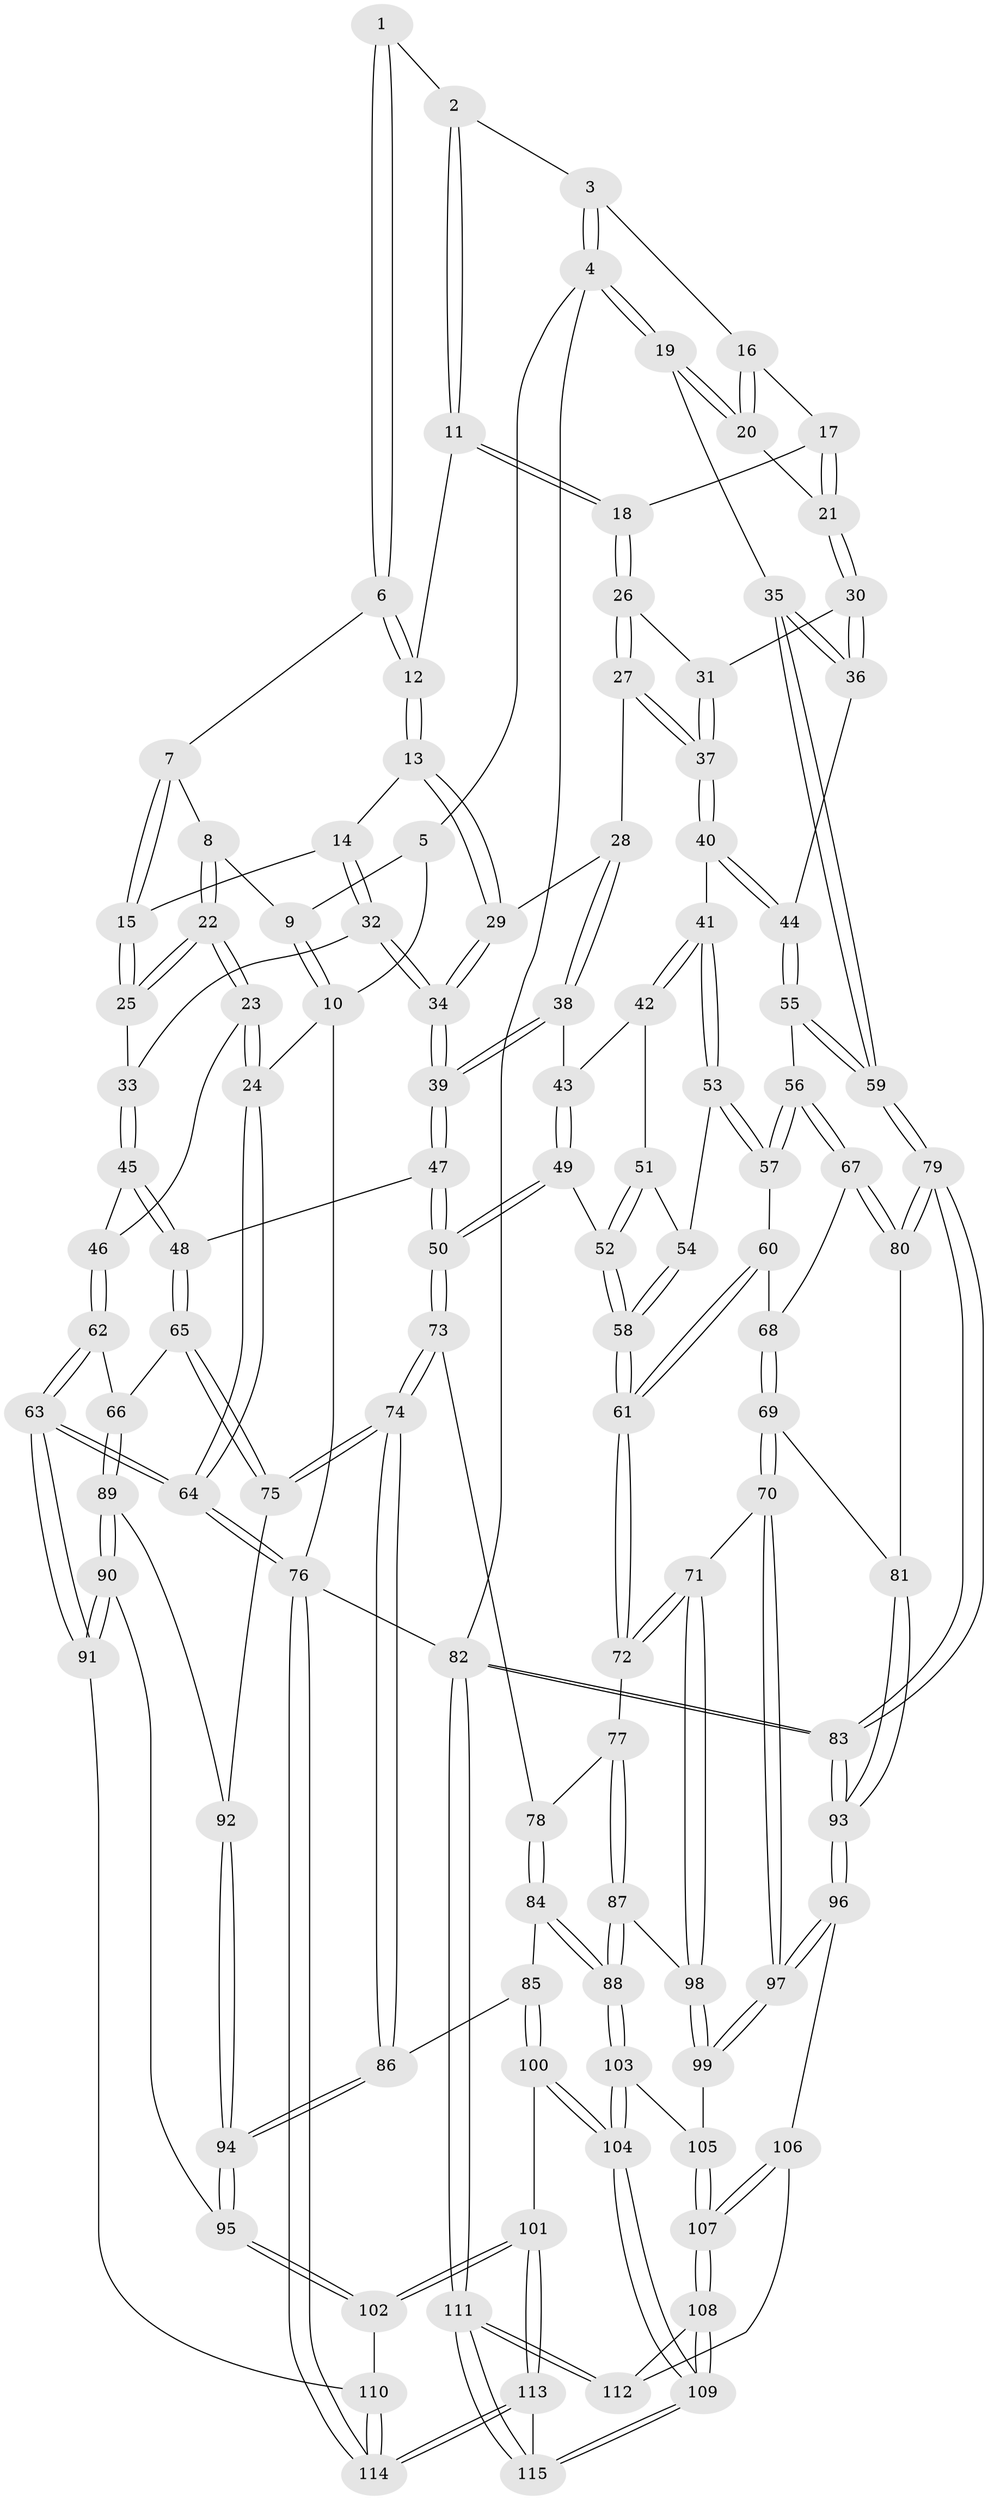 // Generated by graph-tools (version 1.1) at 2025/16/03/09/25 04:16:53]
// undirected, 115 vertices, 284 edges
graph export_dot {
graph [start="1"]
  node [color=gray90,style=filled];
  1 [pos="+0.3857324514242811+0"];
  2 [pos="+0.7314476328733555+0"];
  3 [pos="+1+0"];
  4 [pos="+1+0"];
  5 [pos="+0.19211394771169993+0"];
  6 [pos="+0.3862695239198739+0.0011671687908130653"];
  7 [pos="+0.3731952456011329+0.047316867696822605"];
  8 [pos="+0.19168030986213594+0.08715951011950286"];
  9 [pos="+0.17642974889682864+0"];
  10 [pos="+0+0.16306269578106816"];
  11 [pos="+0.6944124740326449+0"];
  12 [pos="+0.5998724853218399+0.084330880899553"];
  13 [pos="+0.5757436230668719+0.143298742261892"];
  14 [pos="+0.43991384927965915+0.15178291267476426"];
  15 [pos="+0.39900118084837727+0.1416771511690088"];
  16 [pos="+0.9192026446575591+0.08728674811028744"];
  17 [pos="+0.87033505929978+0.1296934129301409"];
  18 [pos="+0.7779322475046913+0.13551219811333068"];
  19 [pos="+1+0.29378134843935216"];
  20 [pos="+0.9615889784699209+0.20777441586133077"];
  21 [pos="+0.8991941979869651+0.21687207659322316"];
  22 [pos="+0.12743035875506487+0.23900633673019636"];
  23 [pos="+0.05911023154030854+0.30024345178662193"];
  24 [pos="+0+0.29956302292672315"];
  25 [pos="+0.3499172134431209+0.2005188411006948"];
  26 [pos="+0.7733040313262945+0.18325558638203482"];
  27 [pos="+0.7220649619929713+0.22253212888987053"];
  28 [pos="+0.6781324254354056+0.22827015053485722"];
  29 [pos="+0.5811097106715003+0.15993913035124402"];
  30 [pos="+0.8677698351485618+0.24064426860838906"];
  31 [pos="+0.8173961645011502+0.22225501388496152"];
  32 [pos="+0.4804924655521132+0.2966513285903919"];
  33 [pos="+0.39407760600377056+0.29627340114729395"];
  34 [pos="+0.531978784236714+0.3180067295583286"];
  35 [pos="+1+0.37941330718154"];
  36 [pos="+0.8756657731903819+0.3211943960397128"];
  37 [pos="+0.7678513789884039+0.33835804080178633"];
  38 [pos="+0.6526273230761039+0.33218623863708624"];
  39 [pos="+0.5361097161571572+0.32692474413047934"];
  40 [pos="+0.7702967671091627+0.3703431203329286"];
  41 [pos="+0.7659638246458617+0.37180082210828025"];
  42 [pos="+0.6712072710829766+0.3467161486060717"];
  43 [pos="+0.6625143162690382+0.3415267779699201"];
  44 [pos="+0.8088340863573451+0.379208674849992"];
  45 [pos="+0.33892900509126767+0.40174499162912686"];
  46 [pos="+0.12948415472224112+0.36059035987233373"];
  47 [pos="+0.5014330351782091+0.4733749086669647"];
  48 [pos="+0.3968707579813477+0.4628108550312004"];
  49 [pos="+0.5698654705182332+0.4995528558101241"];
  50 [pos="+0.5106646514196493+0.48333731488827825"];
  51 [pos="+0.6566358219172606+0.42981043025542914"];
  52 [pos="+0.5859935640507853+0.5064372207213798"];
  53 [pos="+0.7359784596442541+0.4245764782226857"];
  54 [pos="+0.7195162658648543+0.43097886574955735"];
  55 [pos="+0.8709375676143744+0.4785294509433518"];
  56 [pos="+0.8524374243619005+0.5225643952197133"];
  57 [pos="+0.7358261416049711+0.500525415771491"];
  58 [pos="+0.609123754362055+0.5234716589189647"];
  59 [pos="+1+0.39589239428118533"];
  60 [pos="+0.6907287745029186+0.5371155004132074"];
  61 [pos="+0.6448278016935483+0.5596903206427283"];
  62 [pos="+0.20238368070180698+0.5706125523917588"];
  63 [pos="+0+0.7487382133292193"];
  64 [pos="+0+0.7499005448607924"];
  65 [pos="+0.3254151681361038+0.5747750550973889"];
  66 [pos="+0.21266804278932155+0.5778171929708306"];
  67 [pos="+0.8524456464717961+0.5419744268966101"];
  68 [pos="+0.7477094891436731+0.5551339229138175"];
  69 [pos="+0.8013791792237971+0.6444508393081427"];
  70 [pos="+0.7708080593263669+0.6609116716956734"];
  71 [pos="+0.6929074427913732+0.6914144657099657"];
  72 [pos="+0.6609121165949612+0.6360516494970511"];
  73 [pos="+0.48407547272769125+0.5947241457642363"];
  74 [pos="+0.40914412408492695+0.691528724473512"];
  75 [pos="+0.37795337783875466+0.6618662962020644"];
  76 [pos="+0+1"];
  77 [pos="+0.5525297153046067+0.6472592445238421"];
  78 [pos="+0.5462563809446738+0.6448631433149199"];
  79 [pos="+1+0.6063750333539274"];
  80 [pos="+0.855683194695336+0.5693130236590102"];
  81 [pos="+0.8393433590927881+0.6276682661826499"];
  82 [pos="+1+1"];
  83 [pos="+1+0.8009297653371148"];
  84 [pos="+0.4530373881592148+0.7334550836287533"];
  85 [pos="+0.4263548609779332+0.7202015327045367"];
  86 [pos="+0.4129518711584284+0.7111255603485793"];
  87 [pos="+0.5267664741410021+0.7604732115402362"];
  88 [pos="+0.5085801809195726+0.7686639781328376"];
  89 [pos="+0.22378362120016854+0.6580538541123822"];
  90 [pos="+0.17746364379097973+0.7235215424770229"];
  91 [pos="+0+0.7608171064441813"];
  92 [pos="+0.25593343964071635+0.6854499377769857"];
  93 [pos="+1+0.7834042991595743"];
  94 [pos="+0.2949298406537497+0.8109158909979176"];
  95 [pos="+0.2858729183019353+0.8258467597226687"];
  96 [pos="+0.8939157878004772+0.8270790545322666"];
  97 [pos="+0.8921526850893124+0.8262403474307136"];
  98 [pos="+0.685923289444501+0.7209777932694648"];
  99 [pos="+0.6975799524067577+0.7558015368844688"];
  100 [pos="+0.4130193774641578+0.8844291531335552"];
  101 [pos="+0.31139176556948955+0.8860486489061031"];
  102 [pos="+0.28177770207710395+0.8443023234757718"];
  103 [pos="+0.5150937022382452+0.844298280243667"];
  104 [pos="+0.5060547045125291+0.9067608672291263"];
  105 [pos="+0.6874781167723956+0.822784751571315"];
  106 [pos="+0.8707824748437233+0.8592379748705022"];
  107 [pos="+0.6933268866533354+0.9254855651981114"];
  108 [pos="+0.6402112443163331+1"];
  109 [pos="+0.6076772620597838+1"];
  110 [pos="+0.17565751243406472+0.8718895061562983"];
  111 [pos="+1+1"];
  112 [pos="+0.8632415128211453+0.9421617396669302"];
  113 [pos="+0.3332846802100884+1"];
  114 [pos="+0.0632893329435705+1"];
  115 [pos="+0.6019314416950918+1"];
  1 -- 2;
  1 -- 6;
  1 -- 6;
  2 -- 3;
  2 -- 11;
  2 -- 11;
  3 -- 4;
  3 -- 4;
  3 -- 16;
  4 -- 5;
  4 -- 19;
  4 -- 19;
  4 -- 82;
  5 -- 9;
  5 -- 10;
  6 -- 7;
  6 -- 12;
  6 -- 12;
  7 -- 8;
  7 -- 15;
  7 -- 15;
  8 -- 9;
  8 -- 22;
  8 -- 22;
  9 -- 10;
  9 -- 10;
  10 -- 24;
  10 -- 76;
  11 -- 12;
  11 -- 18;
  11 -- 18;
  12 -- 13;
  12 -- 13;
  13 -- 14;
  13 -- 29;
  13 -- 29;
  14 -- 15;
  14 -- 32;
  14 -- 32;
  15 -- 25;
  15 -- 25;
  16 -- 17;
  16 -- 20;
  16 -- 20;
  17 -- 18;
  17 -- 21;
  17 -- 21;
  18 -- 26;
  18 -- 26;
  19 -- 20;
  19 -- 20;
  19 -- 35;
  20 -- 21;
  21 -- 30;
  21 -- 30;
  22 -- 23;
  22 -- 23;
  22 -- 25;
  22 -- 25;
  23 -- 24;
  23 -- 24;
  23 -- 46;
  24 -- 64;
  24 -- 64;
  25 -- 33;
  26 -- 27;
  26 -- 27;
  26 -- 31;
  27 -- 28;
  27 -- 37;
  27 -- 37;
  28 -- 29;
  28 -- 38;
  28 -- 38;
  29 -- 34;
  29 -- 34;
  30 -- 31;
  30 -- 36;
  30 -- 36;
  31 -- 37;
  31 -- 37;
  32 -- 33;
  32 -- 34;
  32 -- 34;
  33 -- 45;
  33 -- 45;
  34 -- 39;
  34 -- 39;
  35 -- 36;
  35 -- 36;
  35 -- 59;
  35 -- 59;
  36 -- 44;
  37 -- 40;
  37 -- 40;
  38 -- 39;
  38 -- 39;
  38 -- 43;
  39 -- 47;
  39 -- 47;
  40 -- 41;
  40 -- 44;
  40 -- 44;
  41 -- 42;
  41 -- 42;
  41 -- 53;
  41 -- 53;
  42 -- 43;
  42 -- 51;
  43 -- 49;
  43 -- 49;
  44 -- 55;
  44 -- 55;
  45 -- 46;
  45 -- 48;
  45 -- 48;
  46 -- 62;
  46 -- 62;
  47 -- 48;
  47 -- 50;
  47 -- 50;
  48 -- 65;
  48 -- 65;
  49 -- 50;
  49 -- 50;
  49 -- 52;
  50 -- 73;
  50 -- 73;
  51 -- 52;
  51 -- 52;
  51 -- 54;
  52 -- 58;
  52 -- 58;
  53 -- 54;
  53 -- 57;
  53 -- 57;
  54 -- 58;
  54 -- 58;
  55 -- 56;
  55 -- 59;
  55 -- 59;
  56 -- 57;
  56 -- 57;
  56 -- 67;
  56 -- 67;
  57 -- 60;
  58 -- 61;
  58 -- 61;
  59 -- 79;
  59 -- 79;
  60 -- 61;
  60 -- 61;
  60 -- 68;
  61 -- 72;
  61 -- 72;
  62 -- 63;
  62 -- 63;
  62 -- 66;
  63 -- 64;
  63 -- 64;
  63 -- 91;
  63 -- 91;
  64 -- 76;
  64 -- 76;
  65 -- 66;
  65 -- 75;
  65 -- 75;
  66 -- 89;
  66 -- 89;
  67 -- 68;
  67 -- 80;
  67 -- 80;
  68 -- 69;
  68 -- 69;
  69 -- 70;
  69 -- 70;
  69 -- 81;
  70 -- 71;
  70 -- 97;
  70 -- 97;
  71 -- 72;
  71 -- 72;
  71 -- 98;
  71 -- 98;
  72 -- 77;
  73 -- 74;
  73 -- 74;
  73 -- 78;
  74 -- 75;
  74 -- 75;
  74 -- 86;
  74 -- 86;
  75 -- 92;
  76 -- 114;
  76 -- 114;
  76 -- 82;
  77 -- 78;
  77 -- 87;
  77 -- 87;
  78 -- 84;
  78 -- 84;
  79 -- 80;
  79 -- 80;
  79 -- 83;
  79 -- 83;
  80 -- 81;
  81 -- 93;
  81 -- 93;
  82 -- 83;
  82 -- 83;
  82 -- 111;
  82 -- 111;
  83 -- 93;
  83 -- 93;
  84 -- 85;
  84 -- 88;
  84 -- 88;
  85 -- 86;
  85 -- 100;
  85 -- 100;
  86 -- 94;
  86 -- 94;
  87 -- 88;
  87 -- 88;
  87 -- 98;
  88 -- 103;
  88 -- 103;
  89 -- 90;
  89 -- 90;
  89 -- 92;
  90 -- 91;
  90 -- 91;
  90 -- 95;
  91 -- 110;
  92 -- 94;
  92 -- 94;
  93 -- 96;
  93 -- 96;
  94 -- 95;
  94 -- 95;
  95 -- 102;
  95 -- 102;
  96 -- 97;
  96 -- 97;
  96 -- 106;
  97 -- 99;
  97 -- 99;
  98 -- 99;
  98 -- 99;
  99 -- 105;
  100 -- 101;
  100 -- 104;
  100 -- 104;
  101 -- 102;
  101 -- 102;
  101 -- 113;
  101 -- 113;
  102 -- 110;
  103 -- 104;
  103 -- 104;
  103 -- 105;
  104 -- 109;
  104 -- 109;
  105 -- 107;
  105 -- 107;
  106 -- 107;
  106 -- 107;
  106 -- 112;
  107 -- 108;
  107 -- 108;
  108 -- 109;
  108 -- 109;
  108 -- 112;
  109 -- 115;
  109 -- 115;
  110 -- 114;
  110 -- 114;
  111 -- 112;
  111 -- 112;
  111 -- 115;
  111 -- 115;
  113 -- 114;
  113 -- 114;
  113 -- 115;
}
